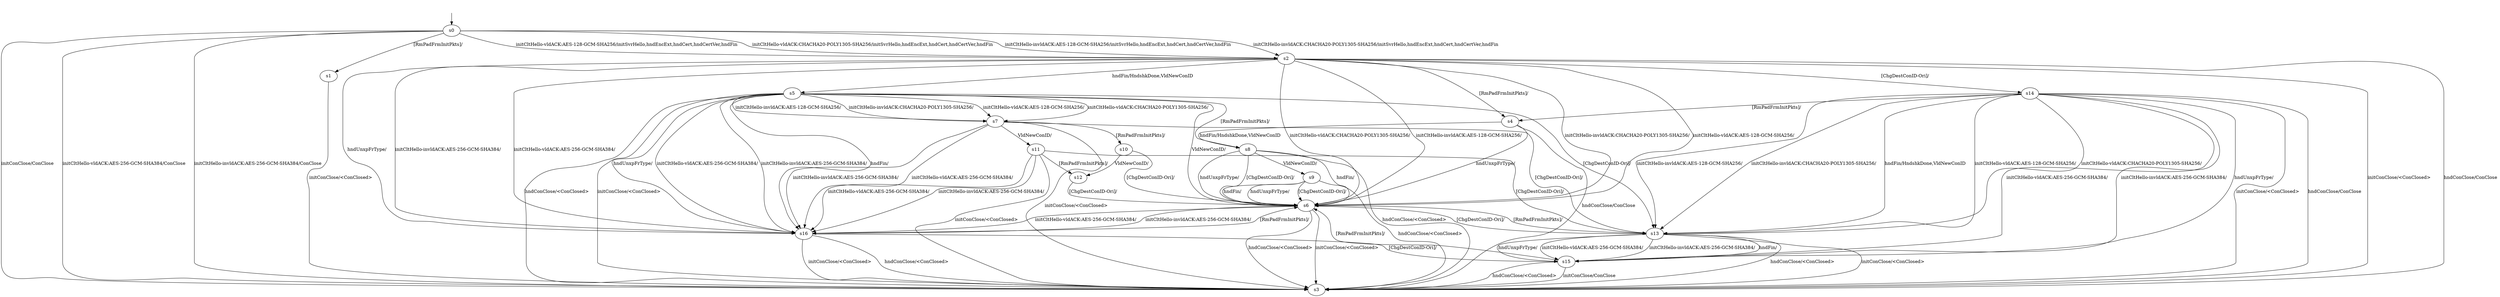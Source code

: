 digraph "../results/kwikModels/kwik-B-CS-0/learnedModel" {
s0 [label=s0];
s1 [label=s1];
s2 [label=s2];
s3 [label=s3];
s4 [label=s4];
s5 [label=s5];
s6 [label=s6];
s7 [label=s7];
s8 [label=s8];
s9 [label=s9];
s10 [label=s10];
s11 [label=s11];
s12 [label=s12];
s13 [label=s13];
s14 [label=s14];
s15 [label=s15];
s16 [label=s16];
s0 -> s3  [label="initConClose/ConClose "];
s0 -> s2  [label="initCltHello-vldACK:AES-128-GCM-SHA256/initSvrHello,hndEncExt,hndCert,hndCertVer,hndFin "];
s0 -> s3  [label="initCltHello-vldACK:AES-256-GCM-SHA384/ConClose "];
s0 -> s2  [label="initCltHello-vldACK:CHACHA20-POLY1305-SHA256/initSvrHello,hndEncExt,hndCert,hndCertVer,hndFin "];
s0 -> s2  [label="initCltHello-invldACK:AES-128-GCM-SHA256/initSvrHello,hndEncExt,hndCert,hndCertVer,hndFin "];
s0 -> s3  [label="initCltHello-invldACK:AES-256-GCM-SHA384/ConClose "];
s0 -> s2  [label="initCltHello-invldACK:CHACHA20-POLY1305-SHA256/initSvrHello,hndEncExt,hndCert,hndCertVer,hndFin "];
s0 -> s1  [label="[RmPadFrmInitPkts]/ "];
s1 -> s3  [label="initConClose/<ConClosed> "];
s2 -> s3  [label="initConClose/<ConClosed> "];
s2 -> s6  [label="initCltHello-vldACK:AES-128-GCM-SHA256/ "];
s2 -> s16  [label="initCltHello-vldACK:AES-256-GCM-SHA384/ "];
s2 -> s6  [label="initCltHello-vldACK:CHACHA20-POLY1305-SHA256/ "];
s2 -> s6  [label="initCltHello-invldACK:AES-128-GCM-SHA256/ "];
s2 -> s16  [label="initCltHello-invldACK:AES-256-GCM-SHA384/ "];
s2 -> s6  [label="initCltHello-invldACK:CHACHA20-POLY1305-SHA256/ "];
s2 -> s5  [label="hndFin/HndshkDone,VldNewConID "];
s2 -> s3  [label="hndConClose/ConClose "];
s2 -> s16  [label="hndUnxpFrType/ "];
s2 -> s14  [label="[ChgDestConID-Ori]/ "];
s2 -> s4  [label="[RmPadFrmInitPkts]/ "];
s4 -> s8  [label="hndFin/HndshkDone,VldNewConID "];
s4 -> s3  [label="hndConClose/ConClose "];
s4 -> s6  [label="hndUnxpFrType/ "];
s5 -> s3  [label="initConClose/<ConClosed> "];
s5 -> s7  [label="initCltHello-vldACK:AES-128-GCM-SHA256/ "];
s5 -> s16  [label="initCltHello-vldACK:AES-256-GCM-SHA384/ "];
s5 -> s7  [label="initCltHello-vldACK:CHACHA20-POLY1305-SHA256/ "];
s5 -> s7  [label="initCltHello-invldACK:AES-128-GCM-SHA256/ "];
s5 -> s16  [label="initCltHello-invldACK:AES-256-GCM-SHA384/ "];
s5 -> s7  [label="initCltHello-invldACK:CHACHA20-POLY1305-SHA256/ "];
s5 -> s16  [label="hndFin/ "];
s5 -> s3  [label="hndConClose/<ConClosed> "];
s5 -> s16  [label="hndUnxpFrType/ "];
s5 -> s6  [label="VldNewConID/ "];
s5 -> s13  [label="[ChgDestConID-Ori]/ "];
s5 -> s8  [label="[RmPadFrmInitPkts]/ "];
s6 -> s3  [label="initConClose/<ConClosed> "];
s6 -> s16  [label="initCltHello-vldACK:AES-256-GCM-SHA384/ "];
s6 -> s16  [label="initCltHello-invldACK:AES-256-GCM-SHA384/ "];
s6 -> s3  [label="hndConClose/<ConClosed> "];
s6 -> s13  [label="[ChgDestConID-Ori]/ "];
s7 -> s3  [label="initConClose/<ConClosed> "];
s7 -> s16  [label="initCltHello-vldACK:AES-256-GCM-SHA384/ "];
s7 -> s16  [label="initCltHello-invldACK:AES-256-GCM-SHA384/ "];
s7 -> s11  [label="VldNewConID/ "];
s7 -> s13  [label="[ChgDestConID-Ori]/ "];
s7 -> s10  [label="[RmPadFrmInitPkts]/ "];
s8 -> s6  [label="hndFin/ "];
s8 -> s3  [label="hndConClose/<ConClosed> "];
s8 -> s6  [label="hndUnxpFrType/ "];
s8 -> s9  [label="VldNewConID/ "];
s8 -> s6  [label="[ChgDestConID-Ori]/ "];
s9 -> s6  [label="hndFin/ "];
s9 -> s3  [label="hndConClose/<ConClosed> "];
s9 -> s6  [label="hndUnxpFrType/ "];
s9 -> s6  [label="[ChgDestConID-Ori]/ "];
s10 -> s12  [label="VldNewConID/ "];
s10 -> s6  [label="[ChgDestConID-Ori]/ "];
s11 -> s3  [label="initConClose/<ConClosed> "];
s11 -> s16  [label="initCltHello-vldACK:AES-256-GCM-SHA384/ "];
s11 -> s16  [label="initCltHello-invldACK:AES-256-GCM-SHA384/ "];
s11 -> s13  [label="[ChgDestConID-Ori]/ "];
s11 -> s12  [label="[RmPadFrmInitPkts]/ "];
s12 -> s6  [label="[ChgDestConID-Ori]/ "];
s13 -> s3  [label="initConClose/<ConClosed> "];
s13 -> s15  [label="initCltHello-vldACK:AES-256-GCM-SHA384/ "];
s13 -> s15  [label="initCltHello-invldACK:AES-256-GCM-SHA384/ "];
s13 -> s15  [label="hndFin/ "];
s13 -> s3  [label="hndConClose/<ConClosed> "];
s13 -> s15  [label="hndUnxpFrType/ "];
s13 -> s6  [label="[RmPadFrmInitPkts]/ "];
s14 -> s3  [label="initConClose/<ConClosed> "];
s14 -> s13  [label="initCltHello-vldACK:AES-128-GCM-SHA256/ "];
s14 -> s15  [label="initCltHello-vldACK:AES-256-GCM-SHA384/ "];
s14 -> s13  [label="initCltHello-vldACK:CHACHA20-POLY1305-SHA256/ "];
s14 -> s13  [label="initCltHello-invldACK:AES-128-GCM-SHA256/ "];
s14 -> s15  [label="initCltHello-invldACK:AES-256-GCM-SHA384/ "];
s14 -> s13  [label="initCltHello-invldACK:CHACHA20-POLY1305-SHA256/ "];
s14 -> s13  [label="hndFin/HndshkDone,VldNewConID "];
s14 -> s3  [label="hndConClose/ConClose "];
s14 -> s15  [label="hndUnxpFrType/ "];
s14 -> s4  [label="[RmPadFrmInitPkts]/ "];
s15 -> s3  [label="initConClose/ConClose "];
s15 -> s3  [label="hndConClose/<ConClosed> "];
s15 -> s6  [label="[RmPadFrmInitPkts]/ "];
s16 -> s3  [label="initConClose/<ConClosed> "];
s16 -> s3  [label="hndConClose/<ConClosed> "];
s16 -> s15  [label="[ChgDestConID-Ori]/ "];
s16 -> s6  [label="[RmPadFrmInitPkts]/ "];
__start0 [label="", shape=none];
__start0 -> s0  [label=""];
}
